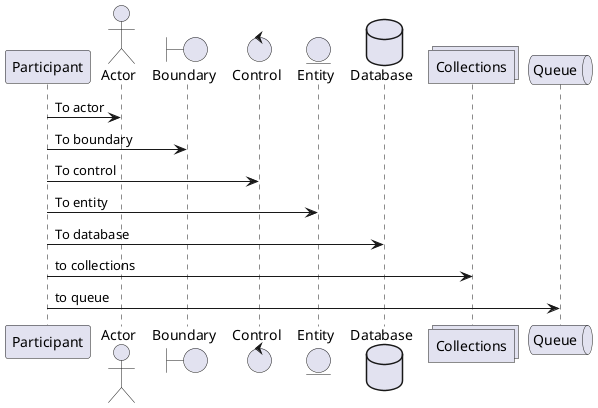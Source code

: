 @startuml
participant Participant as Foo
actor Actor as Foo1
boundary Boundary as Foo2
control Control as Foo3
entity Entity as Foo4
database Database as Foo5
collections Collections as Foo6
queue Queue as Foo7
Foo -> Foo1 : To actor 
Foo -> Foo2 : To boundary 
Foo -> Foo3 : To control
Foo -> Foo4 : To entity
Foo -> Foo5 : To database
Foo -> Foo6 : to collections
Foo -> Foo7 : to queue

@enduml

